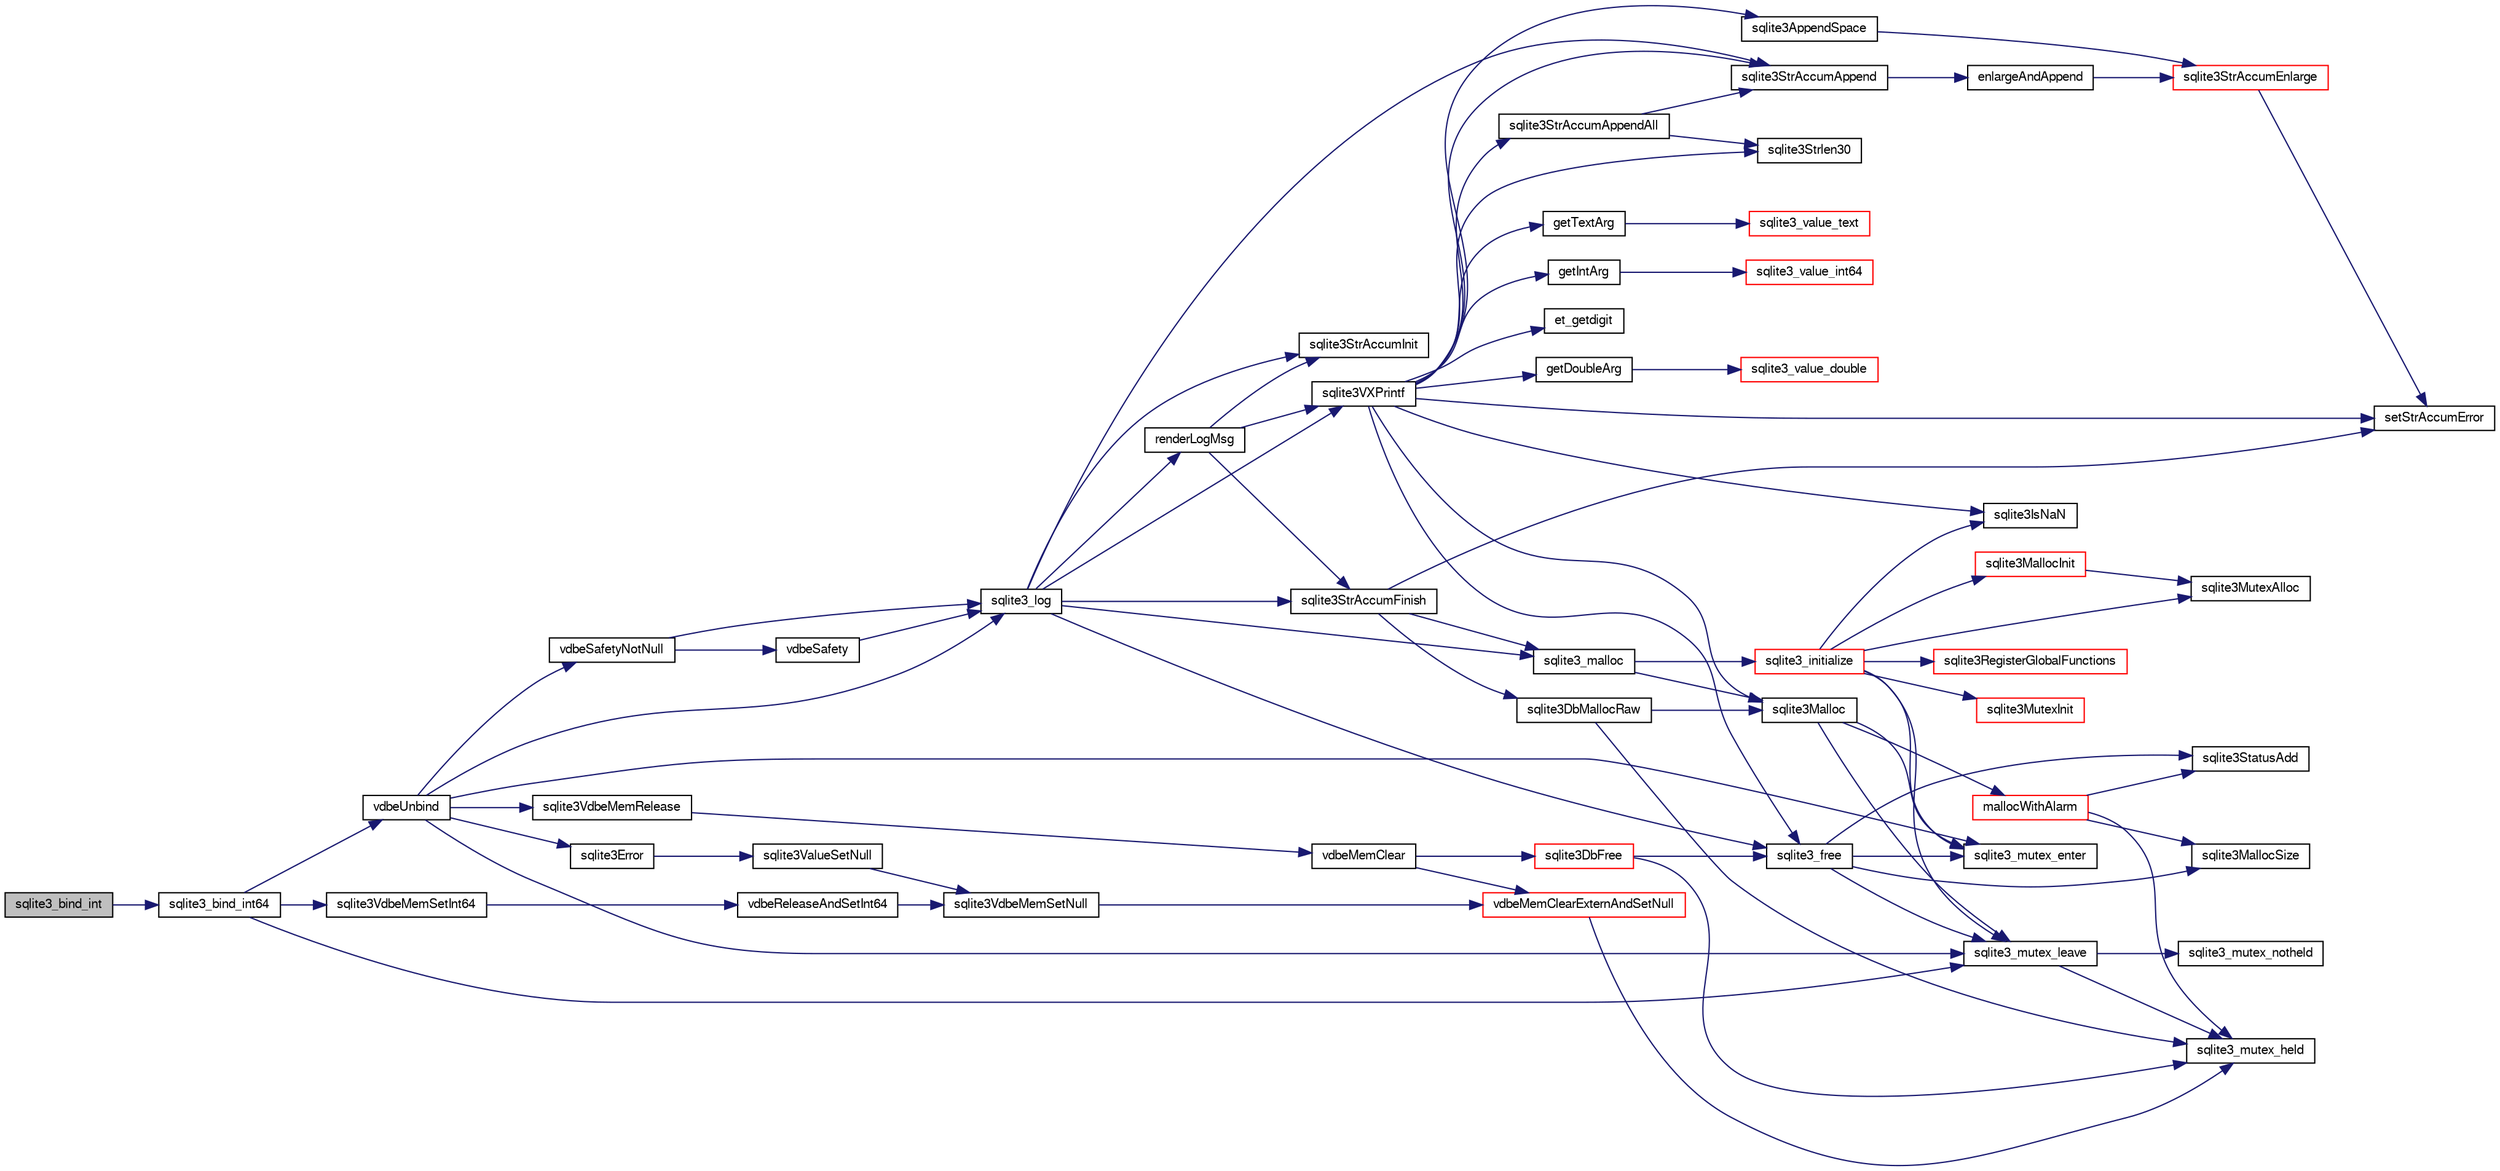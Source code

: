 digraph "sqlite3_bind_int"
{
  edge [fontname="FreeSans",fontsize="10",labelfontname="FreeSans",labelfontsize="10"];
  node [fontname="FreeSans",fontsize="10",shape=record];
  rankdir="LR";
  Node6584 [label="sqlite3_bind_int",height=0.2,width=0.4,color="black", fillcolor="grey75", style="filled", fontcolor="black"];
  Node6584 -> Node6585 [color="midnightblue",fontsize="10",style="solid",fontname="FreeSans"];
  Node6585 [label="sqlite3_bind_int64",height=0.2,width=0.4,color="black", fillcolor="white", style="filled",URL="$sqlite3_8c.html#af77e2729923f2621852202e1c23788c6"];
  Node6585 -> Node6586 [color="midnightblue",fontsize="10",style="solid",fontname="FreeSans"];
  Node6586 [label="vdbeUnbind",height=0.2,width=0.4,color="black", fillcolor="white", style="filled",URL="$sqlite3_8c.html#ae3ca3d8a878660305a0efd0c73c9f064"];
  Node6586 -> Node6587 [color="midnightblue",fontsize="10",style="solid",fontname="FreeSans"];
  Node6587 [label="vdbeSafetyNotNull",height=0.2,width=0.4,color="black", fillcolor="white", style="filled",URL="$sqlite3_8c.html#a018448275e86f09d8af8033cec4cafdf"];
  Node6587 -> Node6588 [color="midnightblue",fontsize="10",style="solid",fontname="FreeSans"];
  Node6588 [label="sqlite3_log",height=0.2,width=0.4,color="black", fillcolor="white", style="filled",URL="$sqlite3_8c.html#a298c9699bf9c143662c6b1fec4b2dc3b"];
  Node6588 -> Node6589 [color="midnightblue",fontsize="10",style="solid",fontname="FreeSans"];
  Node6589 [label="renderLogMsg",height=0.2,width=0.4,color="black", fillcolor="white", style="filled",URL="$sqlite3_8c.html#a7a02b43ce0a27bb52085c7f446d115af"];
  Node6589 -> Node6590 [color="midnightblue",fontsize="10",style="solid",fontname="FreeSans"];
  Node6590 [label="sqlite3StrAccumInit",height=0.2,width=0.4,color="black", fillcolor="white", style="filled",URL="$sqlite3_8c.html#aabf95e113b9d54d519cd15a56215f560"];
  Node6589 -> Node6591 [color="midnightblue",fontsize="10",style="solid",fontname="FreeSans"];
  Node6591 [label="sqlite3VXPrintf",height=0.2,width=0.4,color="black", fillcolor="white", style="filled",URL="$sqlite3_8c.html#a63c25806c9bd4a2b76f9a0eb232c6bde"];
  Node6591 -> Node6592 [color="midnightblue",fontsize="10",style="solid",fontname="FreeSans"];
  Node6592 [label="sqlite3StrAccumAppend",height=0.2,width=0.4,color="black", fillcolor="white", style="filled",URL="$sqlite3_8c.html#a56664fa33def33c5a5245b623441d5e0"];
  Node6592 -> Node6593 [color="midnightblue",fontsize="10",style="solid",fontname="FreeSans"];
  Node6593 [label="enlargeAndAppend",height=0.2,width=0.4,color="black", fillcolor="white", style="filled",URL="$sqlite3_8c.html#a25b21e61dc0883d849890eaa8a18088a"];
  Node6593 -> Node6594 [color="midnightblue",fontsize="10",style="solid",fontname="FreeSans"];
  Node6594 [label="sqlite3StrAccumEnlarge",height=0.2,width=0.4,color="red", fillcolor="white", style="filled",URL="$sqlite3_8c.html#a38976500a97c69d65086eeccca82dd96"];
  Node6594 -> Node6595 [color="midnightblue",fontsize="10",style="solid",fontname="FreeSans"];
  Node6595 [label="setStrAccumError",height=0.2,width=0.4,color="black", fillcolor="white", style="filled",URL="$sqlite3_8c.html#a3dc479a1fc8ba1ab8edfe51f8a0b102c"];
  Node6591 -> Node6864 [color="midnightblue",fontsize="10",style="solid",fontname="FreeSans"];
  Node6864 [label="getIntArg",height=0.2,width=0.4,color="black", fillcolor="white", style="filled",URL="$sqlite3_8c.html#abff258963dbd9205fb299851a64c67be"];
  Node6864 -> Node6748 [color="midnightblue",fontsize="10",style="solid",fontname="FreeSans"];
  Node6748 [label="sqlite3_value_int64",height=0.2,width=0.4,color="red", fillcolor="white", style="filled",URL="$sqlite3_8c.html#ab38d8627f4750672e72712df0b709e0d"];
  Node6591 -> Node6610 [color="midnightblue",fontsize="10",style="solid",fontname="FreeSans"];
  Node6610 [label="sqlite3Malloc",height=0.2,width=0.4,color="black", fillcolor="white", style="filled",URL="$sqlite3_8c.html#a361a2eaa846b1885f123abe46f5d8b2b"];
  Node6610 -> Node6604 [color="midnightblue",fontsize="10",style="solid",fontname="FreeSans"];
  Node6604 [label="sqlite3_mutex_enter",height=0.2,width=0.4,color="black", fillcolor="white", style="filled",URL="$sqlite3_8c.html#a1c12cde690bd89f104de5cbad12a6bf5"];
  Node6610 -> Node6611 [color="midnightblue",fontsize="10",style="solid",fontname="FreeSans"];
  Node6611 [label="mallocWithAlarm",height=0.2,width=0.4,color="red", fillcolor="white", style="filled",URL="$sqlite3_8c.html#ab070d5cf8e48ec8a6a43cf025d48598b"];
  Node6611 -> Node6598 [color="midnightblue",fontsize="10",style="solid",fontname="FreeSans"];
  Node6598 [label="sqlite3_mutex_held",height=0.2,width=0.4,color="black", fillcolor="white", style="filled",URL="$sqlite3_8c.html#acf77da68932b6bc163c5e68547ecc3e7"];
  Node6611 -> Node6601 [color="midnightblue",fontsize="10",style="solid",fontname="FreeSans"];
  Node6601 [label="sqlite3MallocSize",height=0.2,width=0.4,color="black", fillcolor="white", style="filled",URL="$sqlite3_8c.html#acf5d2a5f35270bafb050bd2def576955"];
  Node6611 -> Node6605 [color="midnightblue",fontsize="10",style="solid",fontname="FreeSans"];
  Node6605 [label="sqlite3StatusAdd",height=0.2,width=0.4,color="black", fillcolor="white", style="filled",URL="$sqlite3_8c.html#afa029f93586aeab4cc85360905dae9cd"];
  Node6610 -> Node6606 [color="midnightblue",fontsize="10",style="solid",fontname="FreeSans"];
  Node6606 [label="sqlite3_mutex_leave",height=0.2,width=0.4,color="black", fillcolor="white", style="filled",URL="$sqlite3_8c.html#a5838d235601dbd3c1fa993555c6bcc93"];
  Node6606 -> Node6598 [color="midnightblue",fontsize="10",style="solid",fontname="FreeSans"];
  Node6606 -> Node6607 [color="midnightblue",fontsize="10",style="solid",fontname="FreeSans"];
  Node6607 [label="sqlite3_mutex_notheld",height=0.2,width=0.4,color="black", fillcolor="white", style="filled",URL="$sqlite3_8c.html#a83967c837c1c000d3b5adcfaa688f5dc"];
  Node6591 -> Node6595 [color="midnightblue",fontsize="10",style="solid",fontname="FreeSans"];
  Node6591 -> Node6865 [color="midnightblue",fontsize="10",style="solid",fontname="FreeSans"];
  Node6865 [label="getDoubleArg",height=0.2,width=0.4,color="black", fillcolor="white", style="filled",URL="$sqlite3_8c.html#a1cf25120072c85bd261983b24c12c3d9"];
  Node6865 -> Node6752 [color="midnightblue",fontsize="10",style="solid",fontname="FreeSans"];
  Node6752 [label="sqlite3_value_double",height=0.2,width=0.4,color="red", fillcolor="white", style="filled",URL="$sqlite3_8c.html#a3e50c1a2dd484a8b6911c9d163816b88"];
  Node6591 -> Node6757 [color="midnightblue",fontsize="10",style="solid",fontname="FreeSans"];
  Node6757 [label="sqlite3IsNaN",height=0.2,width=0.4,color="black", fillcolor="white", style="filled",URL="$sqlite3_8c.html#aed4d78203877c3486765ccbc7feebb50"];
  Node6591 -> Node6673 [color="midnightblue",fontsize="10",style="solid",fontname="FreeSans"];
  Node6673 [label="sqlite3Strlen30",height=0.2,width=0.4,color="black", fillcolor="white", style="filled",URL="$sqlite3_8c.html#a3dcd80ba41f1a308193dee74857b62a7"];
  Node6591 -> Node6866 [color="midnightblue",fontsize="10",style="solid",fontname="FreeSans"];
  Node6866 [label="et_getdigit",height=0.2,width=0.4,color="black", fillcolor="white", style="filled",URL="$sqlite3_8c.html#a40c5a308749ad07cc2397a53e081bff0"];
  Node6591 -> Node6867 [color="midnightblue",fontsize="10",style="solid",fontname="FreeSans"];
  Node6867 [label="getTextArg",height=0.2,width=0.4,color="black", fillcolor="white", style="filled",URL="$sqlite3_8c.html#afbb41850423ef20071cefaab0431e04d"];
  Node6867 -> Node6679 [color="midnightblue",fontsize="10",style="solid",fontname="FreeSans"];
  Node6679 [label="sqlite3_value_text",height=0.2,width=0.4,color="red", fillcolor="white", style="filled",URL="$sqlite3_8c.html#aef2ace3239e6dd59c74110faa70f8171"];
  Node6591 -> Node6868 [color="midnightblue",fontsize="10",style="solid",fontname="FreeSans"];
  Node6868 [label="sqlite3StrAccumAppendAll",height=0.2,width=0.4,color="black", fillcolor="white", style="filled",URL="$sqlite3_8c.html#acaf8f3e4f99a3c3a4a77e9c987547289"];
  Node6868 -> Node6592 [color="midnightblue",fontsize="10",style="solid",fontname="FreeSans"];
  Node6868 -> Node6673 [color="midnightblue",fontsize="10",style="solid",fontname="FreeSans"];
  Node6591 -> Node6869 [color="midnightblue",fontsize="10",style="solid",fontname="FreeSans"];
  Node6869 [label="sqlite3AppendSpace",height=0.2,width=0.4,color="black", fillcolor="white", style="filled",URL="$sqlite3_8c.html#aefd38a5afc0020d4a93855c3ee7c63a8"];
  Node6869 -> Node6594 [color="midnightblue",fontsize="10",style="solid",fontname="FreeSans"];
  Node6591 -> Node6603 [color="midnightblue",fontsize="10",style="solid",fontname="FreeSans"];
  Node6603 [label="sqlite3_free",height=0.2,width=0.4,color="black", fillcolor="white", style="filled",URL="$sqlite3_8c.html#a6552349e36a8a691af5487999ab09519"];
  Node6603 -> Node6604 [color="midnightblue",fontsize="10",style="solid",fontname="FreeSans"];
  Node6603 -> Node6605 [color="midnightblue",fontsize="10",style="solid",fontname="FreeSans"];
  Node6603 -> Node6601 [color="midnightblue",fontsize="10",style="solid",fontname="FreeSans"];
  Node6603 -> Node6606 [color="midnightblue",fontsize="10",style="solid",fontname="FreeSans"];
  Node6589 -> Node6700 [color="midnightblue",fontsize="10",style="solid",fontname="FreeSans"];
  Node6700 [label="sqlite3StrAccumFinish",height=0.2,width=0.4,color="black", fillcolor="white", style="filled",URL="$sqlite3_8c.html#adb7f26b10ac1b847db6f000ef4c2e2ba"];
  Node6700 -> Node6609 [color="midnightblue",fontsize="10",style="solid",fontname="FreeSans"];
  Node6609 [label="sqlite3DbMallocRaw",height=0.2,width=0.4,color="black", fillcolor="white", style="filled",URL="$sqlite3_8c.html#abbe8be0cf7175e11ddc3e2218fad924e"];
  Node6609 -> Node6598 [color="midnightblue",fontsize="10",style="solid",fontname="FreeSans"];
  Node6609 -> Node6610 [color="midnightblue",fontsize="10",style="solid",fontname="FreeSans"];
  Node6700 -> Node6675 [color="midnightblue",fontsize="10",style="solid",fontname="FreeSans"];
  Node6675 [label="sqlite3_malloc",height=0.2,width=0.4,color="black", fillcolor="white", style="filled",URL="$sqlite3_8c.html#ac79dba55fc32b6a840cf5a9769bce7cd"];
  Node6675 -> Node6616 [color="midnightblue",fontsize="10",style="solid",fontname="FreeSans"];
  Node6616 [label="sqlite3_initialize",height=0.2,width=0.4,color="red", fillcolor="white", style="filled",URL="$sqlite3_8c.html#ab0c0ee2d5d4cf8b28e9572296a8861df"];
  Node6616 -> Node6617 [color="midnightblue",fontsize="10",style="solid",fontname="FreeSans"];
  Node6617 [label="sqlite3MutexInit",height=0.2,width=0.4,color="red", fillcolor="white", style="filled",URL="$sqlite3_8c.html#a7906afcdd1cdb3d0007eb932398a1158"];
  Node6616 -> Node6635 [color="midnightblue",fontsize="10",style="solid",fontname="FreeSans"];
  Node6635 [label="sqlite3MutexAlloc",height=0.2,width=0.4,color="black", fillcolor="white", style="filled",URL="$sqlite3_8c.html#a0e3f432ee581f6876b590e7ad7e84e19"];
  Node6616 -> Node6604 [color="midnightblue",fontsize="10",style="solid",fontname="FreeSans"];
  Node6616 -> Node6636 [color="midnightblue",fontsize="10",style="solid",fontname="FreeSans"];
  Node6636 [label="sqlite3MallocInit",height=0.2,width=0.4,color="red", fillcolor="white", style="filled",URL="$sqlite3_8c.html#a9e06f9e7cad0d83ce80ab493c9533552"];
  Node6636 -> Node6635 [color="midnightblue",fontsize="10",style="solid",fontname="FreeSans"];
  Node6616 -> Node6606 [color="midnightblue",fontsize="10",style="solid",fontname="FreeSans"];
  Node6616 -> Node6676 [color="midnightblue",fontsize="10",style="solid",fontname="FreeSans"];
  Node6676 [label="sqlite3RegisterGlobalFunctions",height=0.2,width=0.4,color="red", fillcolor="white", style="filled",URL="$sqlite3_8c.html#a9f75bd111010f29e1b8d74344473c4ec"];
  Node6616 -> Node6757 [color="midnightblue",fontsize="10",style="solid",fontname="FreeSans"];
  Node6675 -> Node6610 [color="midnightblue",fontsize="10",style="solid",fontname="FreeSans"];
  Node6700 -> Node6595 [color="midnightblue",fontsize="10",style="solid",fontname="FreeSans"];
  Node6588 -> Node6590 [color="midnightblue",fontsize="10",style="solid",fontname="FreeSans"];
  Node6588 -> Node6591 [color="midnightblue",fontsize="10",style="solid",fontname="FreeSans"];
  Node6588 -> Node6700 [color="midnightblue",fontsize="10",style="solid",fontname="FreeSans"];
  Node6588 -> Node6675 [color="midnightblue",fontsize="10",style="solid",fontname="FreeSans"];
  Node6588 -> Node6603 [color="midnightblue",fontsize="10",style="solid",fontname="FreeSans"];
  Node6588 -> Node6592 [color="midnightblue",fontsize="10",style="solid",fontname="FreeSans"];
  Node6587 -> Node6870 [color="midnightblue",fontsize="10",style="solid",fontname="FreeSans"];
  Node6870 [label="vdbeSafety",height=0.2,width=0.4,color="black", fillcolor="white", style="filled",URL="$sqlite3_8c.html#ad376f1aa66b2801fa8fb2fb134f370fd"];
  Node6870 -> Node6588 [color="midnightblue",fontsize="10",style="solid",fontname="FreeSans"];
  Node6586 -> Node6604 [color="midnightblue",fontsize="10",style="solid",fontname="FreeSans"];
  Node6586 -> Node6804 [color="midnightblue",fontsize="10",style="solid",fontname="FreeSans"];
  Node6804 [label="sqlite3Error",height=0.2,width=0.4,color="black", fillcolor="white", style="filled",URL="$sqlite3_8c.html#a4ba5e8be78db50d5538dcaa45bcf74d3"];
  Node6804 -> Node6805 [color="midnightblue",fontsize="10",style="solid",fontname="FreeSans"];
  Node6805 [label="sqlite3ValueSetNull",height=0.2,width=0.4,color="black", fillcolor="white", style="filled",URL="$sqlite3_8c.html#ad9bc4507a7806b37946116afbe183b95"];
  Node6805 -> Node6685 [color="midnightblue",fontsize="10",style="solid",fontname="FreeSans"];
  Node6685 [label="sqlite3VdbeMemSetNull",height=0.2,width=0.4,color="black", fillcolor="white", style="filled",URL="$sqlite3_8c.html#ae01092c23aebaf8a3ebdf3954609b410"];
  Node6685 -> Node6686 [color="midnightblue",fontsize="10",style="solid",fontname="FreeSans"];
  Node6686 [label="vdbeMemClearExternAndSetNull",height=0.2,width=0.4,color="red", fillcolor="white", style="filled",URL="$sqlite3_8c.html#a29c41a360fb0e86b817777daf061230c"];
  Node6686 -> Node6598 [color="midnightblue",fontsize="10",style="solid",fontname="FreeSans"];
  Node6586 -> Node6606 [color="midnightblue",fontsize="10",style="solid",fontname="FreeSans"];
  Node6586 -> Node6588 [color="midnightblue",fontsize="10",style="solid",fontname="FreeSans"];
  Node6586 -> Node6692 [color="midnightblue",fontsize="10",style="solid",fontname="FreeSans"];
  Node6692 [label="sqlite3VdbeMemRelease",height=0.2,width=0.4,color="black", fillcolor="white", style="filled",URL="$sqlite3_8c.html#a90606361dbeba88159fd6ff03fcc10cc"];
  Node6692 -> Node6693 [color="midnightblue",fontsize="10",style="solid",fontname="FreeSans"];
  Node6693 [label="vdbeMemClear",height=0.2,width=0.4,color="black", fillcolor="white", style="filled",URL="$sqlite3_8c.html#a489eef6e55ad0dadf67578726b935d12"];
  Node6693 -> Node6686 [color="midnightblue",fontsize="10",style="solid",fontname="FreeSans"];
  Node6693 -> Node6597 [color="midnightblue",fontsize="10",style="solid",fontname="FreeSans"];
  Node6597 [label="sqlite3DbFree",height=0.2,width=0.4,color="red", fillcolor="white", style="filled",URL="$sqlite3_8c.html#ac70ab821a6607b4a1b909582dc37a069"];
  Node6597 -> Node6598 [color="midnightblue",fontsize="10",style="solid",fontname="FreeSans"];
  Node6597 -> Node6603 [color="midnightblue",fontsize="10",style="solid",fontname="FreeSans"];
  Node6585 -> Node6729 [color="midnightblue",fontsize="10",style="solid",fontname="FreeSans"];
  Node6729 [label="sqlite3VdbeMemSetInt64",height=0.2,width=0.4,color="black", fillcolor="white", style="filled",URL="$sqlite3_8c.html#a57c5843cac8f6180ee994267a23f86a3"];
  Node6729 -> Node6730 [color="midnightblue",fontsize="10",style="solid",fontname="FreeSans"];
  Node6730 [label="vdbeReleaseAndSetInt64",height=0.2,width=0.4,color="black", fillcolor="white", style="filled",URL="$sqlite3_8c.html#abdcd42be8fe3e9bff2493533da9b5697"];
  Node6730 -> Node6685 [color="midnightblue",fontsize="10",style="solid",fontname="FreeSans"];
  Node6585 -> Node6606 [color="midnightblue",fontsize="10",style="solid",fontname="FreeSans"];
}
